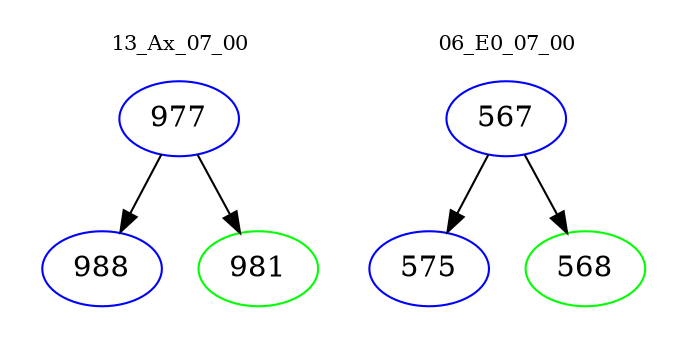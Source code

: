 digraph{
subgraph cluster_0 {
color = white
label = "13_Ax_07_00";
fontsize=10;
T0_977 [label="977", color="blue"]
T0_977 -> T0_988 [color="black"]
T0_988 [label="988", color="blue"]
T0_977 -> T0_981 [color="black"]
T0_981 [label="981", color="green"]
}
subgraph cluster_1 {
color = white
label = "06_E0_07_00";
fontsize=10;
T1_567 [label="567", color="blue"]
T1_567 -> T1_575 [color="black"]
T1_575 [label="575", color="blue"]
T1_567 -> T1_568 [color="black"]
T1_568 [label="568", color="green"]
}
}
